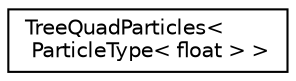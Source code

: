 digraph "Graphical Class Hierarchy"
{
 // LATEX_PDF_SIZE
  edge [fontname="Helvetica",fontsize="10",labelfontname="Helvetica",labelfontsize="10"];
  node [fontname="Helvetica",fontsize="10",shape=record];
  rankdir="LR";
  Node0 [label="TreeQuadParticles\<\l ParticleType\< float \> \>",height=0.2,width=0.4,color="black", fillcolor="white", style="filled",URL="$class_tree_quad_particles.html",tooltip=" "];
}
